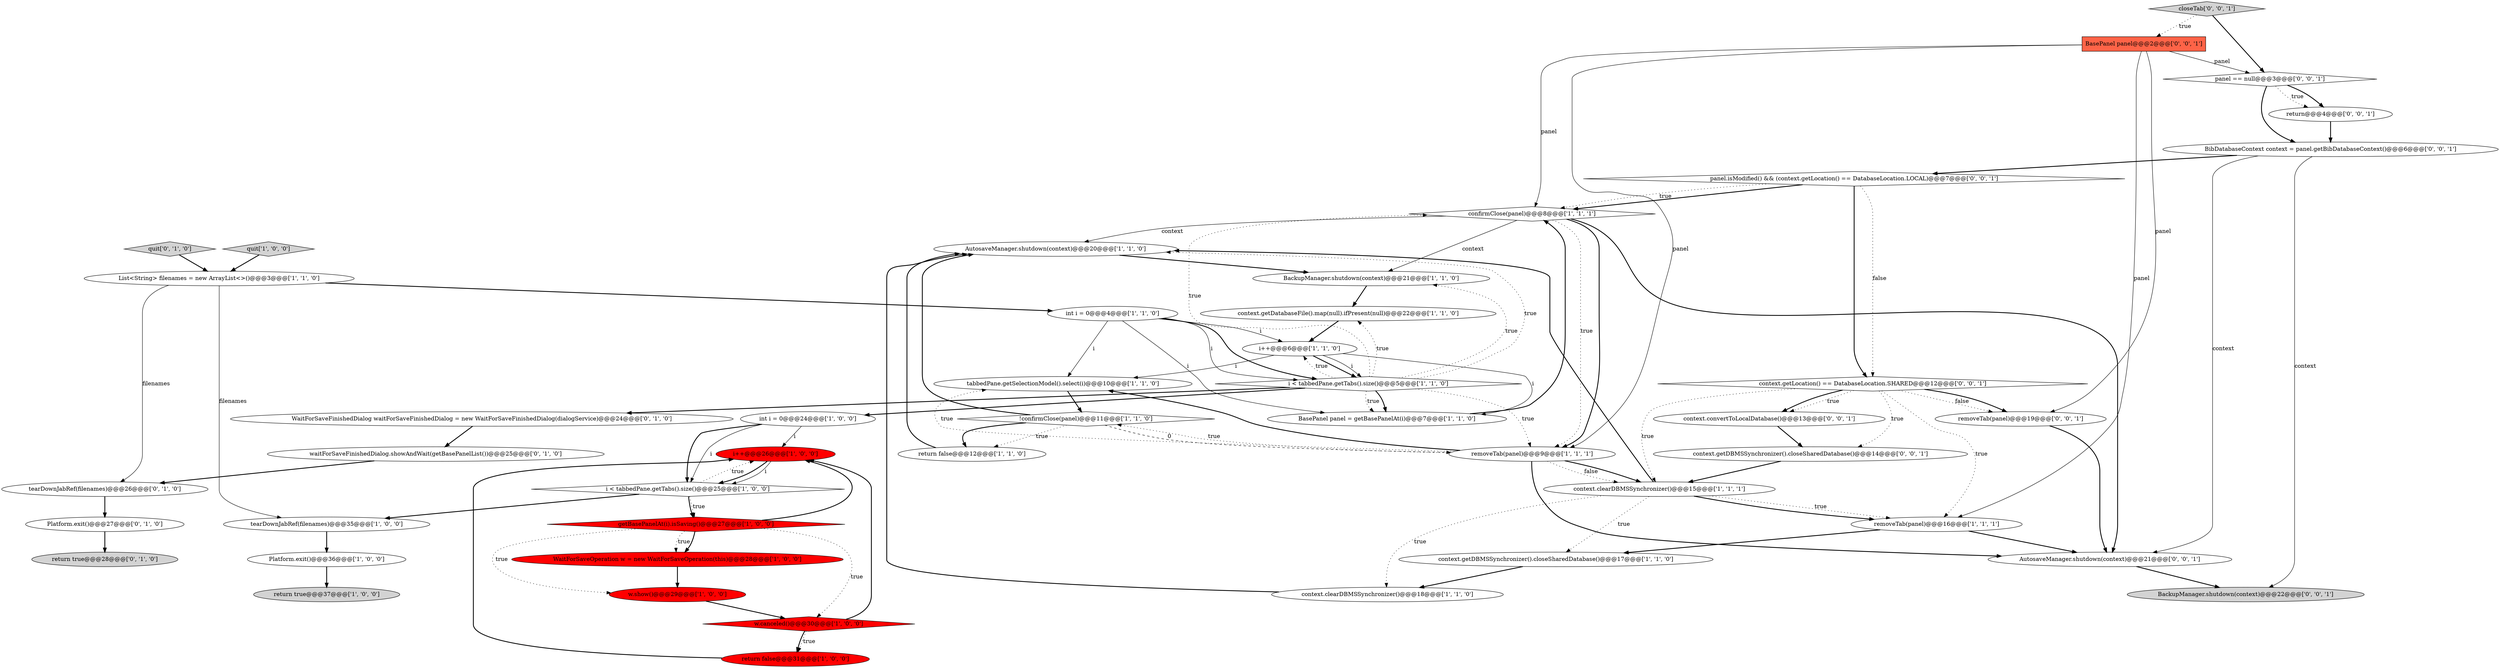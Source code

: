 digraph {
43 [style = filled, label = "closeTab['0', '0', '1']", fillcolor = lightgray, shape = diamond image = "AAA0AAABBB3BBB"];
19 [style = filled, label = "AutosaveManager.shutdown(context)@@@20@@@['1', '1', '0']", fillcolor = white, shape = ellipse image = "AAA0AAABBB1BBB"];
0 [style = filled, label = "confirmClose(panel)@@@8@@@['1', '1', '1']", fillcolor = white, shape = diamond image = "AAA0AAABBB1BBB"];
37 [style = filled, label = "BasePanel panel@@@2@@@['0', '0', '1']", fillcolor = tomato, shape = box image = "AAA0AAABBB3BBB"];
26 [style = filled, label = "removeTab(panel)@@@16@@@['1', '1', '1']", fillcolor = white, shape = ellipse image = "AAA0AAABBB1BBB"];
21 [style = filled, label = "removeTab(panel)@@@9@@@['1', '1', '1']", fillcolor = white, shape = ellipse image = "AAA0AAABBB1BBB"];
40 [style = filled, label = "context.getDBMSSynchronizer().closeSharedDatabase()@@@14@@@['0', '0', '1']", fillcolor = white, shape = ellipse image = "AAA0AAABBB3BBB"];
12 [style = filled, label = "BackupManager.shutdown(context)@@@21@@@['1', '1', '0']", fillcolor = white, shape = ellipse image = "AAA0AAABBB1BBB"];
17 [style = filled, label = "getBasePanelAt(i).isSaving()@@@27@@@['1', '0', '0']", fillcolor = red, shape = diamond image = "AAA1AAABBB1BBB"];
4 [style = filled, label = "BasePanel panel = getBasePanelAt(i)@@@7@@@['1', '1', '0']", fillcolor = white, shape = ellipse image = "AAA0AAABBB1BBB"];
9 [style = filled, label = "!confirmClose(panel)@@@11@@@['1', '1', '0']", fillcolor = white, shape = diamond image = "AAA0AAABBB1BBB"];
35 [style = filled, label = "panel.isModified() && (context.getLocation() == DatabaseLocation.LOCAL)@@@7@@@['0', '0', '1']", fillcolor = white, shape = diamond image = "AAA0AAABBB3BBB"];
5 [style = filled, label = "w.show()@@@29@@@['1', '0', '0']", fillcolor = red, shape = ellipse image = "AAA1AAABBB1BBB"];
20 [style = filled, label = "int i = 0@@@24@@@['1', '0', '0']", fillcolor = white, shape = ellipse image = "AAA0AAABBB1BBB"];
44 [style = filled, label = "removeTab(panel)@@@19@@@['0', '0', '1']", fillcolor = white, shape = ellipse image = "AAA0AAABBB3BBB"];
41 [style = filled, label = "BibDatabaseContext context = panel.getBibDatabaseContext()@@@6@@@['0', '0', '1']", fillcolor = white, shape = ellipse image = "AAA0AAABBB3BBB"];
25 [style = filled, label = "i++@@@26@@@['1', '0', '0']", fillcolor = red, shape = ellipse image = "AAA1AAABBB1BBB"];
46 [style = filled, label = "panel == null@@@3@@@['0', '0', '1']", fillcolor = white, shape = diamond image = "AAA0AAABBB3BBB"];
8 [style = filled, label = "tabbedPane.getSelectionModel().select(i)@@@10@@@['1', '1', '0']", fillcolor = white, shape = ellipse image = "AAA0AAABBB1BBB"];
24 [style = filled, label = "return true@@@37@@@['1', '0', '0']", fillcolor = lightgray, shape = ellipse image = "AAA0AAABBB1BBB"];
1 [style = filled, label = "Platform.exit()@@@36@@@['1', '0', '0']", fillcolor = white, shape = ellipse image = "AAA0AAABBB1BBB"];
3 [style = filled, label = "i < tabbedPane.getTabs().size()@@@5@@@['1', '1', '0']", fillcolor = white, shape = diamond image = "AAA0AAABBB1BBB"];
2 [style = filled, label = "i++@@@6@@@['1', '1', '0']", fillcolor = white, shape = ellipse image = "AAA0AAABBB1BBB"];
27 [style = filled, label = "return false@@@12@@@['1', '1', '0']", fillcolor = white, shape = ellipse image = "AAA0AAABBB1BBB"];
36 [style = filled, label = "BackupManager.shutdown(context)@@@22@@@['0', '0', '1']", fillcolor = lightgray, shape = ellipse image = "AAA0AAABBB3BBB"];
6 [style = filled, label = "WaitForSaveOperation w = new WaitForSaveOperation(this)@@@28@@@['1', '0', '0']", fillcolor = red, shape = ellipse image = "AAA1AAABBB1BBB"];
14 [style = filled, label = "context.clearDBMSSynchronizer()@@@18@@@['1', '1', '0']", fillcolor = white, shape = ellipse image = "AAA0AAABBB1BBB"];
10 [style = filled, label = "List<String> filenames = new ArrayList<>()@@@3@@@['1', '1', '0']", fillcolor = white, shape = ellipse image = "AAA0AAABBB1BBB"];
33 [style = filled, label = "WaitForSaveFinishedDialog waitForSaveFinishedDialog = new WaitForSaveFinishedDialog(dialogService)@@@24@@@['0', '1', '0']", fillcolor = white, shape = ellipse image = "AAA0AAABBB2BBB"];
23 [style = filled, label = "w.canceled()@@@30@@@['1', '0', '0']", fillcolor = red, shape = diamond image = "AAA1AAABBB1BBB"];
38 [style = filled, label = "return@@@4@@@['0', '0', '1']", fillcolor = white, shape = ellipse image = "AAA0AAABBB3BBB"];
13 [style = filled, label = "context.clearDBMSSynchronizer()@@@15@@@['1', '1', '1']", fillcolor = white, shape = ellipse image = "AAA0AAABBB1BBB"];
42 [style = filled, label = "context.convertToLocalDatabase()@@@13@@@['0', '0', '1']", fillcolor = white, shape = ellipse image = "AAA0AAABBB3BBB"];
7 [style = filled, label = "context.getDatabaseFile().map(null).ifPresent(null)@@@22@@@['1', '1', '0']", fillcolor = white, shape = ellipse image = "AAA0AAABBB1BBB"];
29 [style = filled, label = "Platform.exit()@@@27@@@['0', '1', '0']", fillcolor = white, shape = ellipse image = "AAA0AAABBB2BBB"];
11 [style = filled, label = "context.getDBMSSynchronizer().closeSharedDatabase()@@@17@@@['1', '1', '0']", fillcolor = white, shape = ellipse image = "AAA0AAABBB1BBB"];
15 [style = filled, label = "i < tabbedPane.getTabs().size()@@@25@@@['1', '0', '0']", fillcolor = white, shape = diamond image = "AAA0AAABBB1BBB"];
28 [style = filled, label = "return false@@@31@@@['1', '0', '0']", fillcolor = red, shape = ellipse image = "AAA1AAABBB1BBB"];
39 [style = filled, label = "context.getLocation() == DatabaseLocation.SHARED@@@12@@@['0', '0', '1']", fillcolor = white, shape = diamond image = "AAA0AAABBB3BBB"];
22 [style = filled, label = "int i = 0@@@4@@@['1', '1', '0']", fillcolor = white, shape = ellipse image = "AAA0AAABBB1BBB"];
34 [style = filled, label = "return true@@@28@@@['0', '1', '0']", fillcolor = lightgray, shape = ellipse image = "AAA0AAABBB2BBB"];
32 [style = filled, label = "tearDownJabRef(filenames)@@@26@@@['0', '1', '0']", fillcolor = white, shape = ellipse image = "AAA0AAABBB2BBB"];
30 [style = filled, label = "quit['0', '1', '0']", fillcolor = lightgray, shape = diamond image = "AAA0AAABBB2BBB"];
16 [style = filled, label = "tearDownJabRef(filenames)@@@35@@@['1', '0', '0']", fillcolor = white, shape = ellipse image = "AAA0AAABBB1BBB"];
18 [style = filled, label = "quit['1', '0', '0']", fillcolor = lightgray, shape = diamond image = "AAA0AAABBB1BBB"];
31 [style = filled, label = "waitForSaveFinishedDialog.showAndWait(getBasePanelList())@@@25@@@['0', '1', '0']", fillcolor = white, shape = ellipse image = "AAA0AAABBB2BBB"];
45 [style = filled, label = "AutosaveManager.shutdown(context)@@@21@@@['0', '0', '1']", fillcolor = white, shape = ellipse image = "AAA0AAABBB3BBB"];
35->39 [style = dotted, label="false"];
17->25 [style = bold, label=""];
41->36 [style = solid, label="context"];
11->14 [style = bold, label=""];
17->6 [style = dotted, label="true"];
21->8 [style = dotted, label="true"];
21->8 [style = bold, label=""];
21->13 [style = dotted, label="false"];
38->41 [style = bold, label=""];
29->34 [style = bold, label=""];
39->42 [style = dotted, label="true"];
37->26 [style = solid, label="panel"];
40->13 [style = bold, label=""];
3->4 [style = bold, label=""];
12->7 [style = bold, label=""];
26->11 [style = bold, label=""];
2->8 [style = solid, label="i"];
23->28 [style = bold, label=""];
39->44 [style = dotted, label="false"];
15->17 [style = bold, label=""];
0->21 [style = dotted, label="true"];
9->21 [style = dashed, label="0"];
41->45 [style = solid, label="context"];
3->0 [style = dotted, label="true"];
25->15 [style = bold, label=""];
28->25 [style = bold, label=""];
37->0 [style = solid, label="panel"];
22->3 [style = solid, label="i"];
27->19 [style = bold, label=""];
20->15 [style = bold, label=""];
21->13 [style = bold, label=""];
23->25 [style = bold, label=""];
46->38 [style = bold, label=""];
3->7 [style = dotted, label="true"];
5->23 [style = bold, label=""];
19->12 [style = bold, label=""];
39->26 [style = dotted, label="true"];
22->2 [style = solid, label="i"];
0->21 [style = bold, label=""];
3->33 [style = bold, label=""];
10->16 [style = solid, label="filenames"];
42->40 [style = bold, label=""];
2->3 [style = solid, label="i"];
46->41 [style = bold, label=""];
43->46 [style = bold, label=""];
17->23 [style = dotted, label="true"];
4->0 [style = bold, label=""];
25->15 [style = solid, label="i"];
15->17 [style = dotted, label="true"];
21->45 [style = bold, label=""];
35->0 [style = bold, label=""];
21->9 [style = dotted, label="true"];
7->2 [style = bold, label=""];
2->4 [style = solid, label="i"];
30->10 [style = bold, label=""];
20->25 [style = solid, label="i"];
39->40 [style = dotted, label="true"];
39->42 [style = bold, label=""];
44->45 [style = bold, label=""];
20->15 [style = solid, label="i"];
17->6 [style = bold, label=""];
0->45 [style = bold, label=""];
13->26 [style = dotted, label="true"];
31->32 [style = bold, label=""];
23->28 [style = dotted, label="true"];
2->3 [style = bold, label=""];
37->21 [style = solid, label="panel"];
35->39 [style = bold, label=""];
45->36 [style = bold, label=""];
14->19 [style = bold, label=""];
9->27 [style = bold, label=""];
6->5 [style = bold, label=""];
13->19 [style = bold, label=""];
18->10 [style = bold, label=""];
16->1 [style = bold, label=""];
13->26 [style = bold, label=""];
3->21 [style = dotted, label="true"];
0->19 [style = solid, label="context"];
37->46 [style = solid, label="panel"];
9->19 [style = bold, label=""];
39->13 [style = dotted, label="true"];
13->11 [style = dotted, label="true"];
35->0 [style = dotted, label="true"];
46->38 [style = dotted, label="true"];
15->25 [style = dotted, label="true"];
37->44 [style = solid, label="panel"];
13->14 [style = dotted, label="true"];
41->35 [style = bold, label=""];
10->22 [style = bold, label=""];
39->44 [style = bold, label=""];
10->32 [style = solid, label="filenames"];
0->12 [style = solid, label="context"];
3->4 [style = dotted, label="true"];
22->4 [style = solid, label="i"];
15->16 [style = bold, label=""];
32->29 [style = bold, label=""];
9->27 [style = dotted, label="true"];
22->3 [style = bold, label=""];
3->20 [style = bold, label=""];
3->19 [style = dotted, label="true"];
43->37 [style = dotted, label="true"];
1->24 [style = bold, label=""];
3->12 [style = dotted, label="true"];
8->9 [style = bold, label=""];
33->31 [style = bold, label=""];
26->45 [style = bold, label=""];
22->8 [style = solid, label="i"];
3->2 [style = dotted, label="true"];
17->5 [style = dotted, label="true"];
}
